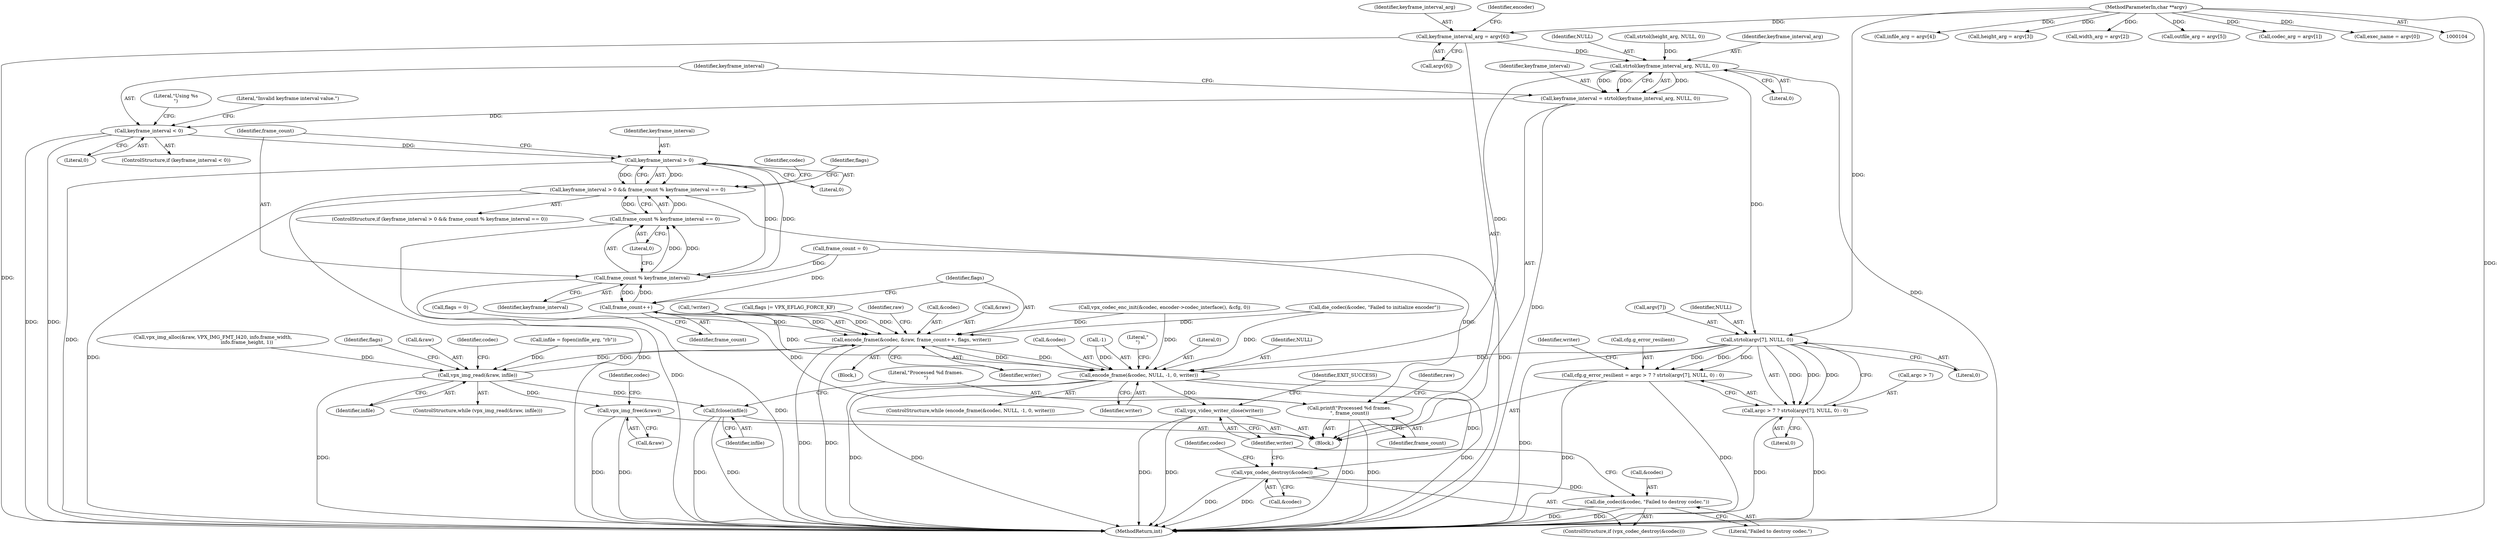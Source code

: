 digraph "0_Android_5a9753fca56f0eeb9f61e342b2fccffc364f9426_14@array" {
"1000203" [label="(Call,keyframe_interval_arg = argv[6])"];
"1000106" [label="(MethodParameterIn,char **argv)"];
"1000309" [label="(Call,strtol(keyframe_interval_arg, NULL, 0))"];
"1000307" [label="(Call,keyframe_interval = strtol(keyframe_interval_arg, NULL, 0))"];
"1000314" [label="(Call,keyframe_interval < 0)"];
"1000439" [label="(Call,keyframe_interval > 0)"];
"1000438" [label="(Call,keyframe_interval > 0 && frame_count % keyframe_interval == 0)"];
"1000443" [label="(Call,frame_count % keyframe_interval)"];
"1000442" [label="(Call,frame_count % keyframe_interval == 0)"];
"1000455" [label="(Call,frame_count++)"];
"1000450" [label="(Call,encode_frame(&codec, &raw, frame_count++, flags, writer))"];
"1000428" [label="(Call,vpx_img_read(&raw, infile))"];
"1000471" [label="(Call,fclose(infile))"];
"1000476" [label="(Call,vpx_img_free(&raw))"];
"1000460" [label="(Call,encode_frame(&codec, NULL, -1, 0, writer))"];
"1000480" [label="(Call,vpx_codec_destroy(&codec))"];
"1000483" [label="(Call,die_codec(&codec, \"Failed to destroy codec.\"))"];
"1000487" [label="(Call,vpx_video_writer_close(writer))"];
"1000473" [label="(Call,printf(\"Processed %d frames.\n\", frame_count))"];
"1000385" [label="(Call,strtol(argv[7], NULL, 0))"];
"1000377" [label="(Call,cfg.g_error_resilient = argc > 7 ? strtol(argv[7], NULL, 0) : 0)"];
"1000381" [label="(Call,argc > 7 ? strtol(argv[7], NULL, 0) : 0)"];
"1000432" [label="(Block,)"];
"1000490" [label="(Identifier,EXIT_SUCCESS)"];
"1000307" [label="(Call,keyframe_interval = strtol(keyframe_interval_arg, NULL, 0))"];
"1000193" [label="(Call,infile_arg = argv[4])"];
"1000491" [label="(MethodReturn,int)"];
"1000400" [label="(Call,!writer)"];
"1000440" [label="(Identifier,keyframe_interval)"];
"1000479" [label="(ControlStructure,if (vpx_codec_destroy(&codec)))"];
"1000448" [label="(Identifier,flags)"];
"1000431" [label="(Identifier,infile)"];
"1000461" [label="(Call,&codec)"];
"1000390" [label="(Literal,0)"];
"1000377" [label="(Call,cfg.g_error_resilient = argc > 7 ? strtol(argv[7], NULL, 0) : 0)"];
"1000188" [label="(Call,height_arg = argv[3])"];
"1000477" [label="(Call,&raw)"];
"1000106" [label="(MethodParameterIn,char **argv)"];
"1000183" [label="(Call,width_arg = argv[2])"];
"1000486" [label="(Literal,\"Failed to destroy codec.\")"];
"1000434" [label="(Call,flags = 0)"];
"1000475" [label="(Identifier,frame_count)"];
"1000314" [label="(Call,keyframe_interval < 0)"];
"1000471" [label="(Call,fclose(infile))"];
"1000427" [label="(ControlStructure,while (vpx_img_read(&raw, infile)))"];
"1000203" [label="(Call,keyframe_interval_arg = argv[6])"];
"1000320" [label="(Literal,\"Using %s\n\")"];
"1000382" [label="(Call,argc > 7)"];
"1000204" [label="(Identifier,keyframe_interval_arg)"];
"1000318" [label="(Literal,\"Invalid keyframe interval value.\")"];
"1000452" [label="(Identifier,codec)"];
"1000478" [label="(Identifier,raw)"];
"1000435" [label="(Identifier,flags)"];
"1000450" [label="(Call,encode_frame(&codec, &raw, frame_count++, flags, writer))"];
"1000198" [label="(Call,outfile_arg = argv[5])"];
"1000474" [label="(Literal,\"Processed %d frames.\n\")"];
"1000178" [label="(Call,codec_arg = argv[1])"];
"1000311" [label="(Identifier,NULL)"];
"1000464" [label="(Call,-1)"];
"1000485" [label="(Identifier,codec)"];
"1000115" [label="(Call,frame_count = 0)"];
"1000416" [label="(Call,vpx_codec_enc_init(&codec, encoder->codec_interface(), &cfg, 0))"];
"1000437" [label="(ControlStructure,if (keyframe_interval > 0 && frame_count % keyframe_interval == 0))"];
"1000473" [label="(Call,printf(\"Processed %d frames.\n\", frame_count))"];
"1000470" [label="(Literal,\"\n\")"];
"1000428" [label="(Call,vpx_img_read(&raw, infile))"];
"1000385" [label="(Call,strtol(argv[7], NULL, 0))"];
"1000315" [label="(Identifier,keyframe_interval)"];
"1000386" [label="(Call,argv[7])"];
"1000236" [label="(Call,strtol(height_arg, NULL, 0))"];
"1000423" [label="(Call,die_codec(&codec, \"Failed to initialize encoder\"))"];
"1000309" [label="(Call,strtol(keyframe_interval_arg, NULL, 0))"];
"1000447" [label="(Call,flags |= VPX_EFLAG_FORCE_KF)"];
"1000488" [label="(Identifier,writer)"];
"1000472" [label="(Identifier,infile)"];
"1000476" [label="(Call,vpx_img_free(&raw))"];
"1000316" [label="(Literal,0)"];
"1000458" [label="(Identifier,writer)"];
"1000389" [label="(Identifier,NULL)"];
"1000460" [label="(Call,encode_frame(&codec, NULL, -1, 0, writer))"];
"1000482" [label="(Identifier,codec)"];
"1000430" [label="(Identifier,raw)"];
"1000466" [label="(Literal,0)"];
"1000443" [label="(Call,frame_count % keyframe_interval)"];
"1000451" [label="(Call,&codec)"];
"1000446" [label="(Literal,0)"];
"1000481" [label="(Call,&codec)"];
"1000438" [label="(Call,keyframe_interval > 0 && frame_count % keyframe_interval == 0)"];
"1000480" [label="(Call,vpx_codec_destroy(&codec))"];
"1000391" [label="(Literal,0)"];
"1000453" [label="(Call,&raw)"];
"1000429" [label="(Call,&raw)"];
"1000444" [label="(Identifier,frame_count)"];
"1000457" [label="(Identifier,flags)"];
"1000209" [label="(Identifier,encoder)"];
"1000439" [label="(Call,keyframe_interval > 0)"];
"1000445" [label="(Identifier,keyframe_interval)"];
"1000455" [label="(Call,frame_count++)"];
"1000381" [label="(Call,argc > 7 ? strtol(argv[7], NULL, 0) : 0)"];
"1000459" [label="(ControlStructure,while (encode_frame(&codec, NULL, -1, 0, writer)))"];
"1000205" [label="(Call,argv[6])"];
"1000456" [label="(Identifier,frame_count)"];
"1000312" [label="(Literal,0)"];
"1000308" [label="(Identifier,keyframe_interval)"];
"1000467" [label="(Identifier,writer)"];
"1000167" [label="(Call,exec_name = argv[0])"];
"1000483" [label="(Call,die_codec(&codec, \"Failed to destroy codec.\"))"];
"1000462" [label="(Identifier,codec)"];
"1000442" [label="(Call,frame_count % keyframe_interval == 0)"];
"1000393" [label="(Identifier,writer)"];
"1000441" [label="(Literal,0)"];
"1000107" [label="(Block,)"];
"1000313" [label="(ControlStructure,if (keyframe_interval < 0))"];
"1000310" [label="(Identifier,keyframe_interval_arg)"];
"1000407" [label="(Call,infile = fopen(infile_arg, \"rb\"))"];
"1000463" [label="(Identifier,NULL)"];
"1000293" [label="(Call,vpx_img_alloc(&raw, VPX_IMG_FMT_I420, info.frame_width,\n                                             info.frame_height, 1))"];
"1000378" [label="(Call,cfg.g_error_resilient)"];
"1000484" [label="(Call,&codec)"];
"1000487" [label="(Call,vpx_video_writer_close(writer))"];
"1000203" -> "1000107"  [label="AST: "];
"1000203" -> "1000205"  [label="CFG: "];
"1000204" -> "1000203"  [label="AST: "];
"1000205" -> "1000203"  [label="AST: "];
"1000209" -> "1000203"  [label="CFG: "];
"1000203" -> "1000491"  [label="DDG: "];
"1000106" -> "1000203"  [label="DDG: "];
"1000203" -> "1000309"  [label="DDG: "];
"1000106" -> "1000104"  [label="AST: "];
"1000106" -> "1000491"  [label="DDG: "];
"1000106" -> "1000167"  [label="DDG: "];
"1000106" -> "1000178"  [label="DDG: "];
"1000106" -> "1000183"  [label="DDG: "];
"1000106" -> "1000188"  [label="DDG: "];
"1000106" -> "1000193"  [label="DDG: "];
"1000106" -> "1000198"  [label="DDG: "];
"1000106" -> "1000385"  [label="DDG: "];
"1000309" -> "1000307"  [label="AST: "];
"1000309" -> "1000312"  [label="CFG: "];
"1000310" -> "1000309"  [label="AST: "];
"1000311" -> "1000309"  [label="AST: "];
"1000312" -> "1000309"  [label="AST: "];
"1000307" -> "1000309"  [label="CFG: "];
"1000309" -> "1000491"  [label="DDG: "];
"1000309" -> "1000307"  [label="DDG: "];
"1000309" -> "1000307"  [label="DDG: "];
"1000309" -> "1000307"  [label="DDG: "];
"1000236" -> "1000309"  [label="DDG: "];
"1000309" -> "1000385"  [label="DDG: "];
"1000309" -> "1000460"  [label="DDG: "];
"1000307" -> "1000107"  [label="AST: "];
"1000308" -> "1000307"  [label="AST: "];
"1000315" -> "1000307"  [label="CFG: "];
"1000307" -> "1000491"  [label="DDG: "];
"1000307" -> "1000314"  [label="DDG: "];
"1000314" -> "1000313"  [label="AST: "];
"1000314" -> "1000316"  [label="CFG: "];
"1000315" -> "1000314"  [label="AST: "];
"1000316" -> "1000314"  [label="AST: "];
"1000318" -> "1000314"  [label="CFG: "];
"1000320" -> "1000314"  [label="CFG: "];
"1000314" -> "1000491"  [label="DDG: "];
"1000314" -> "1000491"  [label="DDG: "];
"1000314" -> "1000439"  [label="DDG: "];
"1000439" -> "1000438"  [label="AST: "];
"1000439" -> "1000441"  [label="CFG: "];
"1000440" -> "1000439"  [label="AST: "];
"1000441" -> "1000439"  [label="AST: "];
"1000444" -> "1000439"  [label="CFG: "];
"1000438" -> "1000439"  [label="CFG: "];
"1000439" -> "1000491"  [label="DDG: "];
"1000439" -> "1000438"  [label="DDG: "];
"1000439" -> "1000438"  [label="DDG: "];
"1000443" -> "1000439"  [label="DDG: "];
"1000439" -> "1000443"  [label="DDG: "];
"1000438" -> "1000437"  [label="AST: "];
"1000438" -> "1000442"  [label="CFG: "];
"1000442" -> "1000438"  [label="AST: "];
"1000448" -> "1000438"  [label="CFG: "];
"1000452" -> "1000438"  [label="CFG: "];
"1000438" -> "1000491"  [label="DDG: "];
"1000438" -> "1000491"  [label="DDG: "];
"1000438" -> "1000491"  [label="DDG: "];
"1000442" -> "1000438"  [label="DDG: "];
"1000442" -> "1000438"  [label="DDG: "];
"1000443" -> "1000442"  [label="AST: "];
"1000443" -> "1000445"  [label="CFG: "];
"1000444" -> "1000443"  [label="AST: "];
"1000445" -> "1000443"  [label="AST: "];
"1000446" -> "1000443"  [label="CFG: "];
"1000443" -> "1000491"  [label="DDG: "];
"1000443" -> "1000442"  [label="DDG: "];
"1000443" -> "1000442"  [label="DDG: "];
"1000115" -> "1000443"  [label="DDG: "];
"1000455" -> "1000443"  [label="DDG: "];
"1000443" -> "1000455"  [label="DDG: "];
"1000442" -> "1000446"  [label="CFG: "];
"1000446" -> "1000442"  [label="AST: "];
"1000442" -> "1000491"  [label="DDG: "];
"1000455" -> "1000450"  [label="AST: "];
"1000455" -> "1000456"  [label="CFG: "];
"1000456" -> "1000455"  [label="AST: "];
"1000457" -> "1000455"  [label="CFG: "];
"1000455" -> "1000450"  [label="DDG: "];
"1000115" -> "1000455"  [label="DDG: "];
"1000455" -> "1000473"  [label="DDG: "];
"1000450" -> "1000432"  [label="AST: "];
"1000450" -> "1000458"  [label="CFG: "];
"1000451" -> "1000450"  [label="AST: "];
"1000453" -> "1000450"  [label="AST: "];
"1000457" -> "1000450"  [label="AST: "];
"1000458" -> "1000450"  [label="AST: "];
"1000430" -> "1000450"  [label="CFG: "];
"1000450" -> "1000491"  [label="DDG: "];
"1000450" -> "1000491"  [label="DDG: "];
"1000450" -> "1000428"  [label="DDG: "];
"1000423" -> "1000450"  [label="DDG: "];
"1000416" -> "1000450"  [label="DDG: "];
"1000428" -> "1000450"  [label="DDG: "];
"1000434" -> "1000450"  [label="DDG: "];
"1000447" -> "1000450"  [label="DDG: "];
"1000400" -> "1000450"  [label="DDG: "];
"1000450" -> "1000460"  [label="DDG: "];
"1000450" -> "1000460"  [label="DDG: "];
"1000428" -> "1000427"  [label="AST: "];
"1000428" -> "1000431"  [label="CFG: "];
"1000429" -> "1000428"  [label="AST: "];
"1000431" -> "1000428"  [label="AST: "];
"1000435" -> "1000428"  [label="CFG: "];
"1000462" -> "1000428"  [label="CFG: "];
"1000428" -> "1000491"  [label="DDG: "];
"1000293" -> "1000428"  [label="DDG: "];
"1000407" -> "1000428"  [label="DDG: "];
"1000428" -> "1000471"  [label="DDG: "];
"1000428" -> "1000476"  [label="DDG: "];
"1000471" -> "1000107"  [label="AST: "];
"1000471" -> "1000472"  [label="CFG: "];
"1000472" -> "1000471"  [label="AST: "];
"1000474" -> "1000471"  [label="CFG: "];
"1000471" -> "1000491"  [label="DDG: "];
"1000471" -> "1000491"  [label="DDG: "];
"1000476" -> "1000107"  [label="AST: "];
"1000476" -> "1000477"  [label="CFG: "];
"1000477" -> "1000476"  [label="AST: "];
"1000482" -> "1000476"  [label="CFG: "];
"1000476" -> "1000491"  [label="DDG: "];
"1000476" -> "1000491"  [label="DDG: "];
"1000460" -> "1000459"  [label="AST: "];
"1000460" -> "1000467"  [label="CFG: "];
"1000461" -> "1000460"  [label="AST: "];
"1000463" -> "1000460"  [label="AST: "];
"1000464" -> "1000460"  [label="AST: "];
"1000466" -> "1000460"  [label="AST: "];
"1000467" -> "1000460"  [label="AST: "];
"1000470" -> "1000460"  [label="CFG: "];
"1000460" -> "1000491"  [label="DDG: "];
"1000460" -> "1000491"  [label="DDG: "];
"1000460" -> "1000491"  [label="DDG: "];
"1000423" -> "1000460"  [label="DDG: "];
"1000416" -> "1000460"  [label="DDG: "];
"1000385" -> "1000460"  [label="DDG: "];
"1000464" -> "1000460"  [label="DDG: "];
"1000400" -> "1000460"  [label="DDG: "];
"1000460" -> "1000480"  [label="DDG: "];
"1000460" -> "1000487"  [label="DDG: "];
"1000480" -> "1000479"  [label="AST: "];
"1000480" -> "1000481"  [label="CFG: "];
"1000481" -> "1000480"  [label="AST: "];
"1000485" -> "1000480"  [label="CFG: "];
"1000488" -> "1000480"  [label="CFG: "];
"1000480" -> "1000491"  [label="DDG: "];
"1000480" -> "1000491"  [label="DDG: "];
"1000480" -> "1000483"  [label="DDG: "];
"1000483" -> "1000479"  [label="AST: "];
"1000483" -> "1000486"  [label="CFG: "];
"1000484" -> "1000483"  [label="AST: "];
"1000486" -> "1000483"  [label="AST: "];
"1000488" -> "1000483"  [label="CFG: "];
"1000483" -> "1000491"  [label="DDG: "];
"1000483" -> "1000491"  [label="DDG: "];
"1000487" -> "1000107"  [label="AST: "];
"1000487" -> "1000488"  [label="CFG: "];
"1000488" -> "1000487"  [label="AST: "];
"1000490" -> "1000487"  [label="CFG: "];
"1000487" -> "1000491"  [label="DDG: "];
"1000487" -> "1000491"  [label="DDG: "];
"1000473" -> "1000107"  [label="AST: "];
"1000473" -> "1000475"  [label="CFG: "];
"1000474" -> "1000473"  [label="AST: "];
"1000475" -> "1000473"  [label="AST: "];
"1000478" -> "1000473"  [label="CFG: "];
"1000473" -> "1000491"  [label="DDG: "];
"1000473" -> "1000491"  [label="DDG: "];
"1000115" -> "1000473"  [label="DDG: "];
"1000385" -> "1000381"  [label="AST: "];
"1000385" -> "1000390"  [label="CFG: "];
"1000386" -> "1000385"  [label="AST: "];
"1000389" -> "1000385"  [label="AST: "];
"1000390" -> "1000385"  [label="AST: "];
"1000381" -> "1000385"  [label="CFG: "];
"1000385" -> "1000491"  [label="DDG: "];
"1000385" -> "1000377"  [label="DDG: "];
"1000385" -> "1000377"  [label="DDG: "];
"1000385" -> "1000377"  [label="DDG: "];
"1000385" -> "1000381"  [label="DDG: "];
"1000385" -> "1000381"  [label="DDG: "];
"1000385" -> "1000381"  [label="DDG: "];
"1000377" -> "1000107"  [label="AST: "];
"1000377" -> "1000381"  [label="CFG: "];
"1000378" -> "1000377"  [label="AST: "];
"1000381" -> "1000377"  [label="AST: "];
"1000393" -> "1000377"  [label="CFG: "];
"1000377" -> "1000491"  [label="DDG: "];
"1000377" -> "1000491"  [label="DDG: "];
"1000381" -> "1000391"  [label="CFG: "];
"1000382" -> "1000381"  [label="AST: "];
"1000391" -> "1000381"  [label="AST: "];
"1000381" -> "1000491"  [label="DDG: "];
"1000381" -> "1000491"  [label="DDG: "];
}
